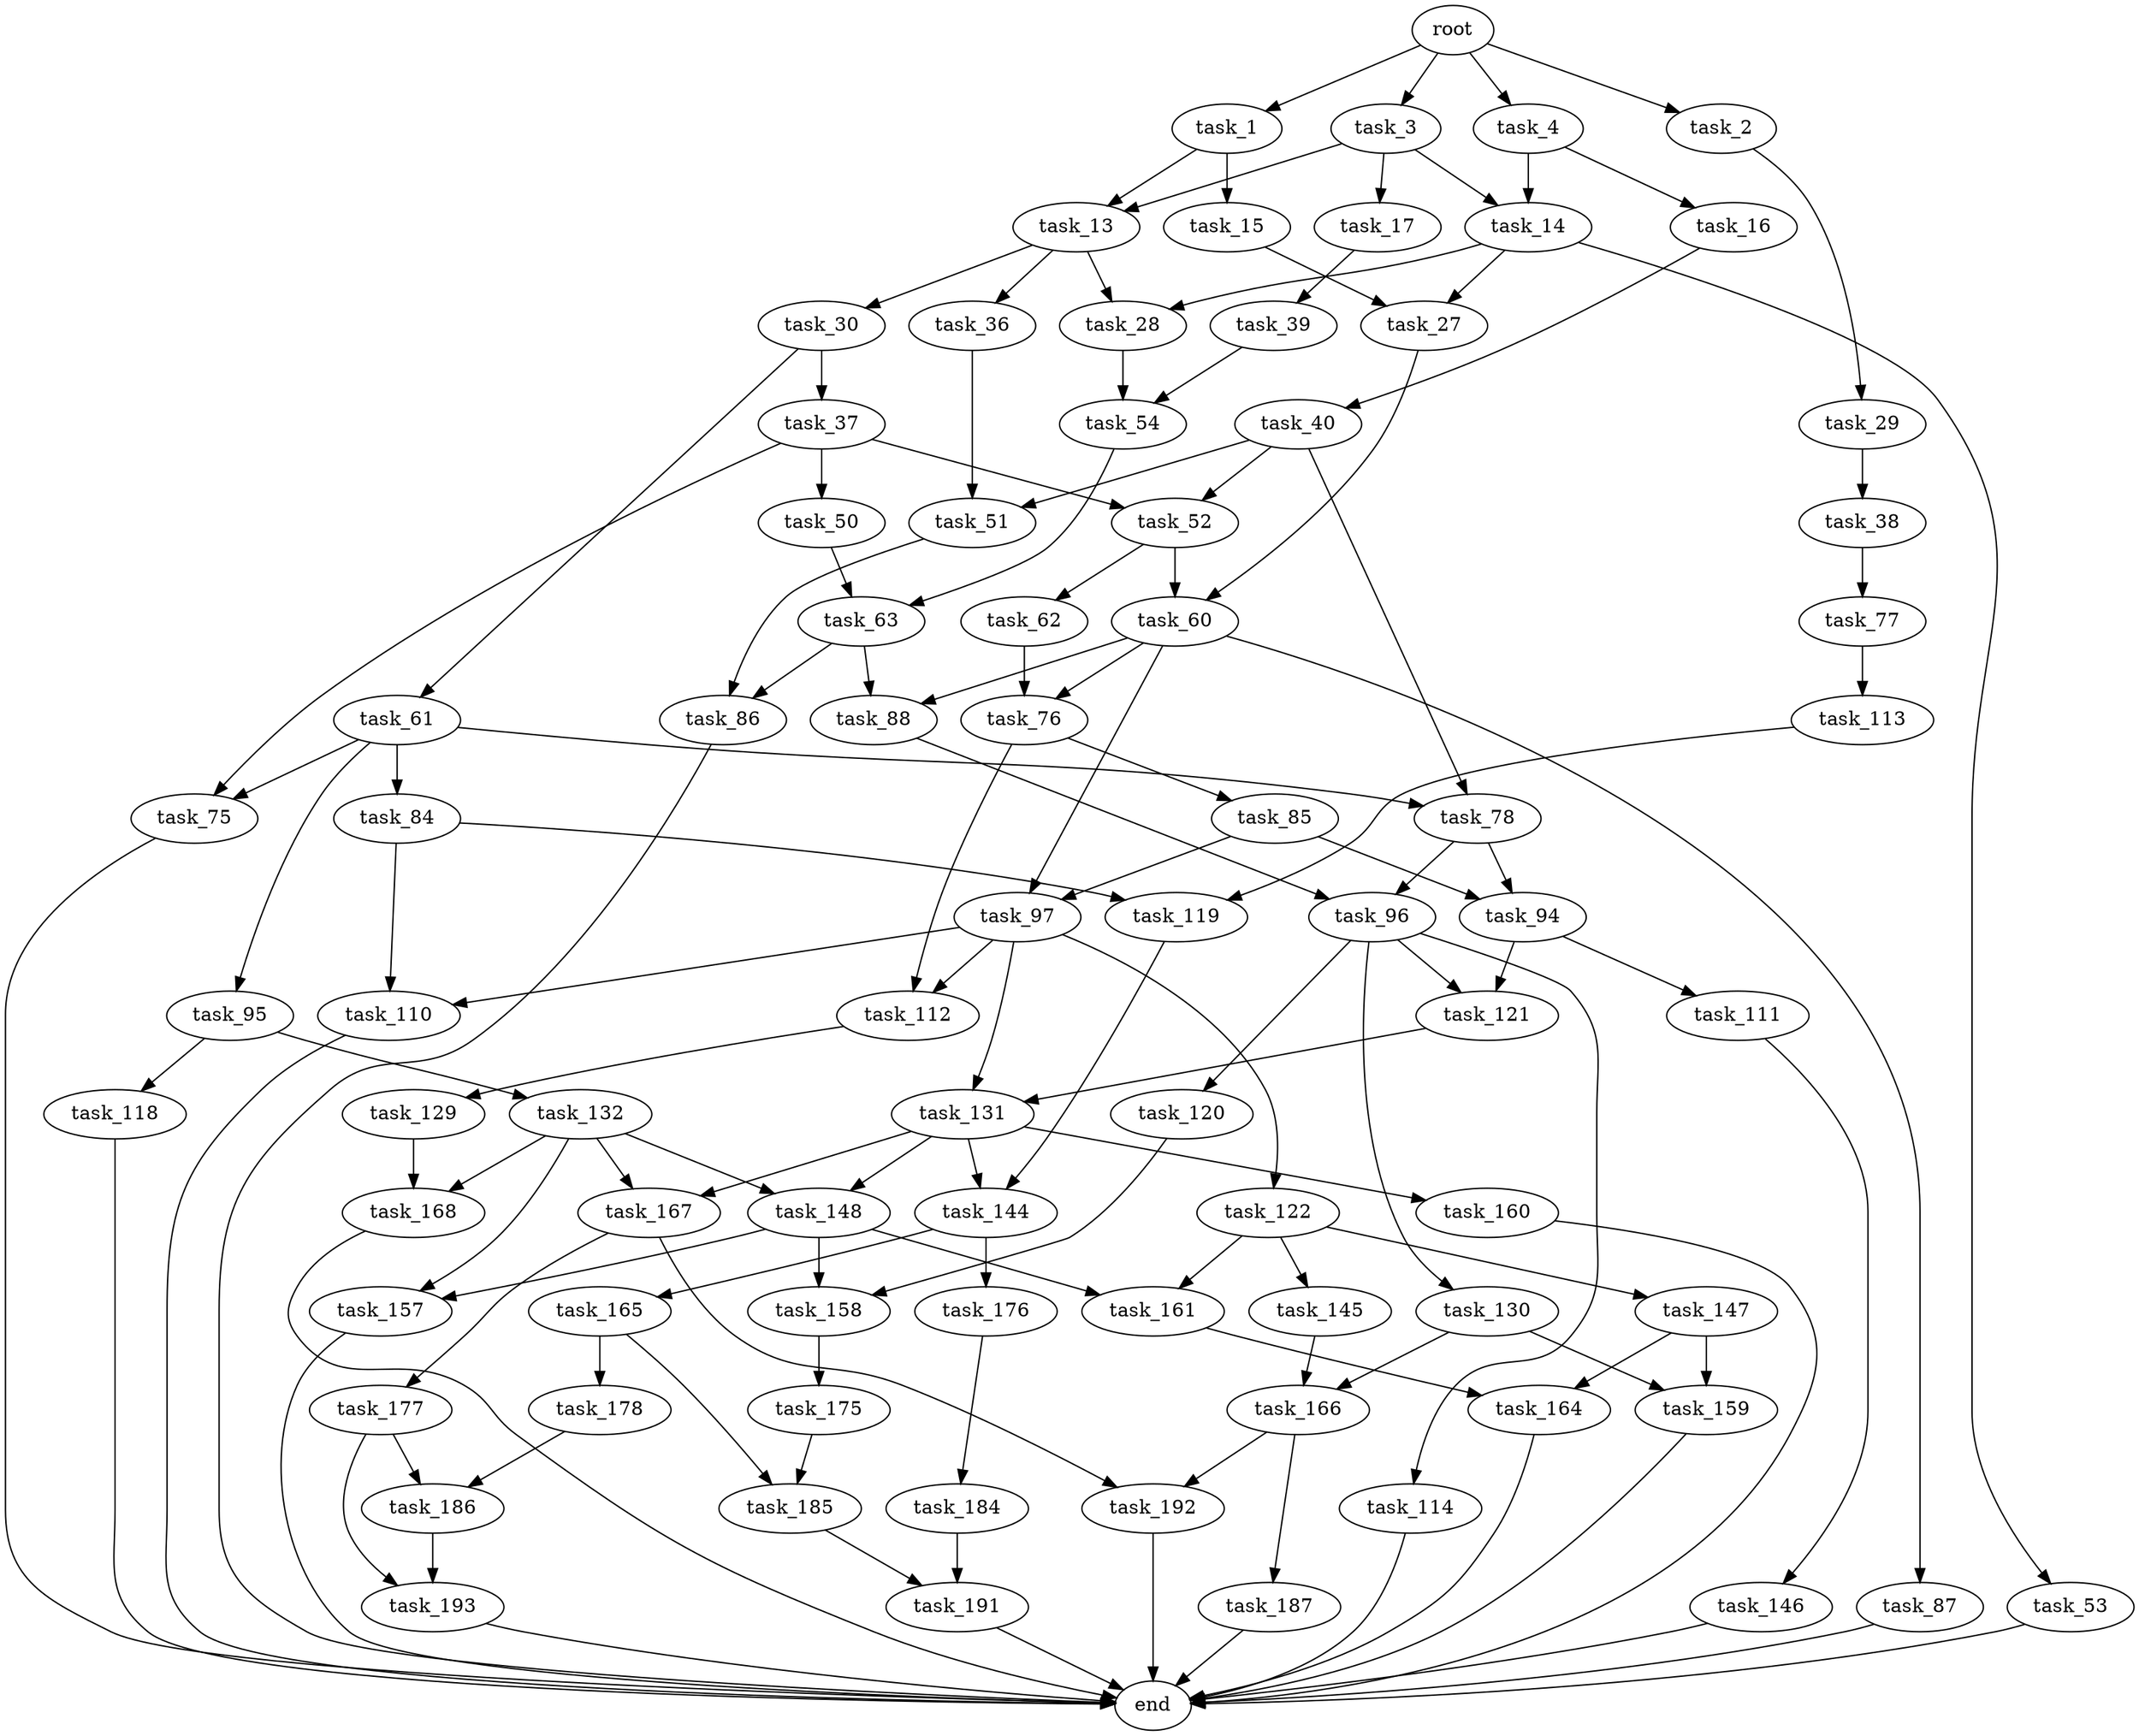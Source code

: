 digraph G {
  root [size="0.000000"];
  task_1 [size="1284189703.000000"];
  task_2 [size="134217728000.000000"];
  task_3 [size="134217728000.000000"];
  task_4 [size="549755813888.000000"];
  task_13 [size="621637851529.000000"];
  task_15 [size="30153083196.000000"];
  task_29 [size="7322362030.000000"];
  task_14 [size="8589934592.000000"];
  task_17 [size="466780979.000000"];
  task_16 [size="15340804355.000000"];
  task_28 [size="33782832290.000000"];
  task_30 [size="8558916627.000000"];
  task_36 [size="1073741824000.000000"];
  task_27 [size="68719476736.000000"];
  task_53 [size="368293445632.000000"];
  task_40 [size="630104530432.000000"];
  task_39 [size="103396380972.000000"];
  task_60 [size="4772459856.000000"];
  task_54 [size="261734227712.000000"];
  task_38 [size="134217728000.000000"];
  task_37 [size="99516260595.000000"];
  task_61 [size="8589934592.000000"];
  task_51 [size="782757789696.000000"];
  task_50 [size="28991029248.000000"];
  task_52 [size="650450904100.000000"];
  task_75 [size="1073741824000.000000"];
  task_77 [size="8589934592.000000"];
  task_78 [size="28991029248.000000"];
  task_63 [size="760902898860.000000"];
  task_86 [size="181735498332.000000"];
  task_62 [size="41857904940.000000"];
  end [size="0.000000"];
  task_76 [size="4503264999.000000"];
  task_87 [size="69553100356.000000"];
  task_88 [size="1787996102.000000"];
  task_97 [size="235927342292.000000"];
  task_84 [size="231928233984.000000"];
  task_95 [size="8589934592.000000"];
  task_85 [size="12749211624.000000"];
  task_112 [size="549755813888.000000"];
  task_113 [size="10820939217.000000"];
  task_94 [size="134217728000.000000"];
  task_96 [size="32732465105.000000"];
  task_110 [size="654005748864.000000"];
  task_119 [size="301682543084.000000"];
  task_111 [size="30338826060.000000"];
  task_121 [size="32669266340.000000"];
  task_118 [size="525781682536.000000"];
  task_132 [size="368293445632.000000"];
  task_114 [size="152648505768.000000"];
  task_120 [size="1033721920773.000000"];
  task_130 [size="549755813888.000000"];
  task_122 [size="21107283915.000000"];
  task_131 [size="193425104451.000000"];
  task_146 [size="231928233984.000000"];
  task_129 [size="14537846266.000000"];
  task_144 [size="549755813888.000000"];
  task_158 [size="259587598126.000000"];
  task_145 [size="4729760267.000000"];
  task_147 [size="18183325247.000000"];
  task_161 [size="118980095580.000000"];
  task_168 [size="31465602039.000000"];
  task_159 [size="782757789696.000000"];
  task_166 [size="28991029248.000000"];
  task_148 [size="966911617167.000000"];
  task_160 [size="1073741824000.000000"];
  task_167 [size="876058508.000000"];
  task_157 [size="28991029248.000000"];
  task_165 [size="360466623712.000000"];
  task_176 [size="368293445632.000000"];
  task_164 [size="104022084539.000000"];
  task_175 [size="782757789696.000000"];
  task_178 [size="231928233984.000000"];
  task_185 [size="66780966696.000000"];
  task_187 [size="718653181.000000"];
  task_192 [size="8589934592.000000"];
  task_177 [size="221238257939.000000"];
  task_184 [size="536208226840.000000"];
  task_186 [size="6360324124.000000"];
  task_193 [size="28991029248.000000"];
  task_191 [size="16553024989.000000"];

  root -> task_1 [size="1.000000"];
  root -> task_2 [size="1.000000"];
  root -> task_3 [size="1.000000"];
  root -> task_4 [size="1.000000"];
  task_1 -> task_13 [size="75497472.000000"];
  task_1 -> task_15 [size="75497472.000000"];
  task_2 -> task_29 [size="209715200.000000"];
  task_3 -> task_13 [size="209715200.000000"];
  task_3 -> task_14 [size="209715200.000000"];
  task_3 -> task_17 [size="209715200.000000"];
  task_4 -> task_14 [size="536870912.000000"];
  task_4 -> task_16 [size="536870912.000000"];
  task_13 -> task_28 [size="411041792.000000"];
  task_13 -> task_30 [size="411041792.000000"];
  task_13 -> task_36 [size="411041792.000000"];
  task_15 -> task_27 [size="33554432.000000"];
  task_29 -> task_38 [size="134217728.000000"];
  task_14 -> task_27 [size="33554432.000000"];
  task_14 -> task_28 [size="33554432.000000"];
  task_14 -> task_53 [size="33554432.000000"];
  task_17 -> task_39 [size="33554432.000000"];
  task_16 -> task_40 [size="301989888.000000"];
  task_28 -> task_54 [size="536870912.000000"];
  task_30 -> task_37 [size="209715200.000000"];
  task_30 -> task_61 [size="209715200.000000"];
  task_36 -> task_51 [size="838860800.000000"];
  task_27 -> task_60 [size="134217728.000000"];
  task_53 -> end [size="1.000000"];
  task_40 -> task_51 [size="536870912.000000"];
  task_40 -> task_52 [size="536870912.000000"];
  task_40 -> task_78 [size="536870912.000000"];
  task_39 -> task_54 [size="134217728.000000"];
  task_60 -> task_76 [size="75497472.000000"];
  task_60 -> task_87 [size="75497472.000000"];
  task_60 -> task_88 [size="75497472.000000"];
  task_60 -> task_97 [size="75497472.000000"];
  task_54 -> task_63 [size="209715200.000000"];
  task_38 -> task_77 [size="209715200.000000"];
  task_37 -> task_50 [size="411041792.000000"];
  task_37 -> task_52 [size="411041792.000000"];
  task_37 -> task_75 [size="411041792.000000"];
  task_61 -> task_75 [size="33554432.000000"];
  task_61 -> task_78 [size="33554432.000000"];
  task_61 -> task_84 [size="33554432.000000"];
  task_61 -> task_95 [size="33554432.000000"];
  task_51 -> task_86 [size="679477248.000000"];
  task_50 -> task_63 [size="75497472.000000"];
  task_52 -> task_60 [size="411041792.000000"];
  task_52 -> task_62 [size="411041792.000000"];
  task_75 -> end [size="1.000000"];
  task_77 -> task_113 [size="33554432.000000"];
  task_78 -> task_94 [size="75497472.000000"];
  task_78 -> task_96 [size="75497472.000000"];
  task_63 -> task_86 [size="536870912.000000"];
  task_63 -> task_88 [size="536870912.000000"];
  task_86 -> end [size="1.000000"];
  task_62 -> task_76 [size="33554432.000000"];
  task_76 -> task_85 [size="209715200.000000"];
  task_76 -> task_112 [size="209715200.000000"];
  task_87 -> end [size="1.000000"];
  task_88 -> task_96 [size="33554432.000000"];
  task_97 -> task_110 [size="209715200.000000"];
  task_97 -> task_112 [size="209715200.000000"];
  task_97 -> task_122 [size="209715200.000000"];
  task_97 -> task_131 [size="209715200.000000"];
  task_84 -> task_110 [size="301989888.000000"];
  task_84 -> task_119 [size="301989888.000000"];
  task_95 -> task_118 [size="33554432.000000"];
  task_95 -> task_132 [size="33554432.000000"];
  task_85 -> task_94 [size="209715200.000000"];
  task_85 -> task_97 [size="209715200.000000"];
  task_112 -> task_129 [size="536870912.000000"];
  task_113 -> task_119 [size="679477248.000000"];
  task_94 -> task_111 [size="209715200.000000"];
  task_94 -> task_121 [size="209715200.000000"];
  task_96 -> task_114 [size="679477248.000000"];
  task_96 -> task_120 [size="679477248.000000"];
  task_96 -> task_121 [size="679477248.000000"];
  task_96 -> task_130 [size="679477248.000000"];
  task_110 -> end [size="1.000000"];
  task_119 -> task_144 [size="536870912.000000"];
  task_111 -> task_146 [size="536870912.000000"];
  task_121 -> task_131 [size="536870912.000000"];
  task_118 -> end [size="1.000000"];
  task_132 -> task_148 [size="411041792.000000"];
  task_132 -> task_157 [size="411041792.000000"];
  task_132 -> task_167 [size="411041792.000000"];
  task_132 -> task_168 [size="411041792.000000"];
  task_114 -> end [size="1.000000"];
  task_120 -> task_158 [size="838860800.000000"];
  task_130 -> task_159 [size="536870912.000000"];
  task_130 -> task_166 [size="536870912.000000"];
  task_122 -> task_145 [size="679477248.000000"];
  task_122 -> task_147 [size="679477248.000000"];
  task_122 -> task_161 [size="679477248.000000"];
  task_131 -> task_144 [size="209715200.000000"];
  task_131 -> task_148 [size="209715200.000000"];
  task_131 -> task_160 [size="209715200.000000"];
  task_131 -> task_167 [size="209715200.000000"];
  task_146 -> end [size="1.000000"];
  task_129 -> task_168 [size="411041792.000000"];
  task_144 -> task_165 [size="536870912.000000"];
  task_144 -> task_176 [size="536870912.000000"];
  task_158 -> task_175 [size="209715200.000000"];
  task_145 -> task_166 [size="134217728.000000"];
  task_147 -> task_159 [size="679477248.000000"];
  task_147 -> task_164 [size="679477248.000000"];
  task_161 -> task_164 [size="134217728.000000"];
  task_168 -> end [size="1.000000"];
  task_159 -> end [size="1.000000"];
  task_166 -> task_187 [size="75497472.000000"];
  task_166 -> task_192 [size="75497472.000000"];
  task_148 -> task_157 [size="679477248.000000"];
  task_148 -> task_158 [size="679477248.000000"];
  task_148 -> task_161 [size="679477248.000000"];
  task_160 -> end [size="1.000000"];
  task_167 -> task_177 [size="75497472.000000"];
  task_167 -> task_192 [size="75497472.000000"];
  task_157 -> end [size="1.000000"];
  task_165 -> task_178 [size="536870912.000000"];
  task_165 -> task_185 [size="536870912.000000"];
  task_176 -> task_184 [size="411041792.000000"];
  task_164 -> end [size="1.000000"];
  task_175 -> task_185 [size="679477248.000000"];
  task_178 -> task_186 [size="301989888.000000"];
  task_185 -> task_191 [size="134217728.000000"];
  task_187 -> end [size="1.000000"];
  task_192 -> end [size="1.000000"];
  task_177 -> task_186 [size="411041792.000000"];
  task_177 -> task_193 [size="411041792.000000"];
  task_184 -> task_191 [size="536870912.000000"];
  task_186 -> task_193 [size="301989888.000000"];
  task_193 -> end [size="1.000000"];
  task_191 -> end [size="1.000000"];
}
